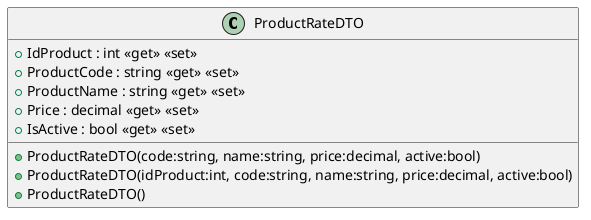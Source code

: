 @startuml
class ProductRateDTO {
    + IdProduct : int <<get>> <<set>>
    + ProductCode : string <<get>> <<set>>
    + ProductName : string <<get>> <<set>>
    + Price : decimal <<get>> <<set>>
    + IsActive : bool <<get>> <<set>>
    + ProductRateDTO(code:string, name:string, price:decimal, active:bool)
    + ProductRateDTO(idProduct:int, code:string, name:string, price:decimal, active:bool)
    + ProductRateDTO()
}
@enduml
